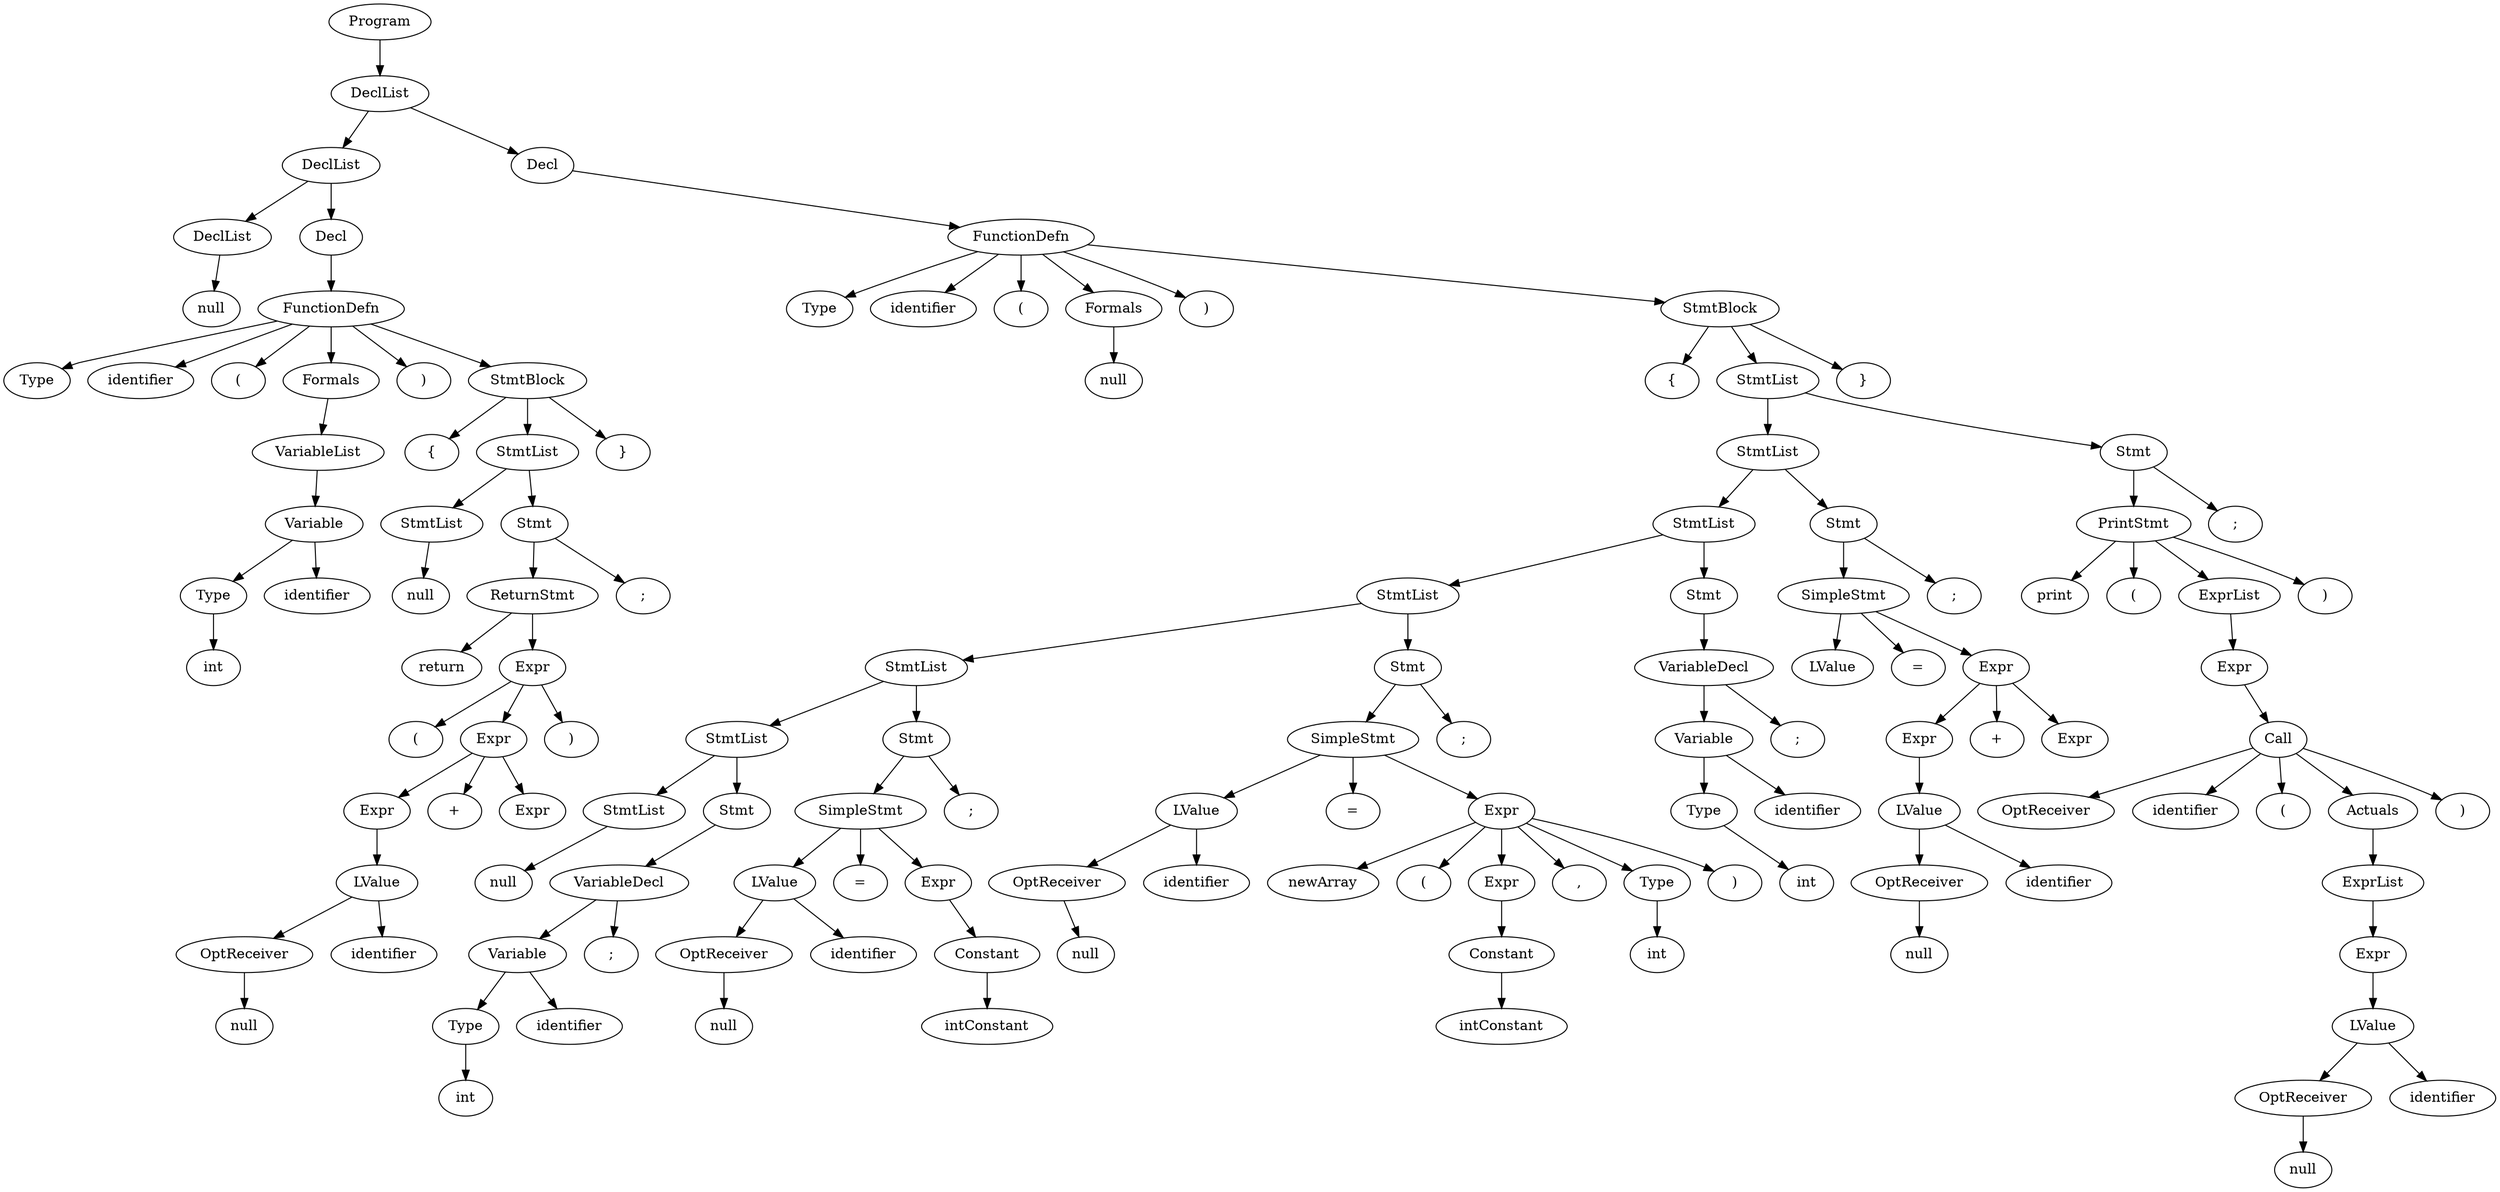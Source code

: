 
digraph{
_0 [  label="Program"];
_1 [  label="DeclList"];
_2 [  label="DeclList"];
_3 [  label="DeclList"];
_4 [  label="null"];
_5 [  label="Decl"];
_6 [  label="FunctionDefn"];
_7 [  label="Type"];
_8 [  label="identifier"];
_9 [  label="("];
_10 [  label="Formals"];
_11 [  label="VariableList"];
_12 [  label="Variable"];
_13 [  label="Type"];
_14 [  label="int"];
_15 [  label="identifier"];
_16 [  label=")"];
_17 [  label="StmtBlock"];
_18 [  label="{"];
_19 [  label="StmtList"];
_20 [  label="StmtList"];
_21 [  label="null"];
_22 [  label="Stmt"];
_23 [  label="ReturnStmt"];
_24 [  label="return"];
_25 [  label="Expr"];
_26 [  label="("];
_27 [  label="Expr"];
_28 [  label="Expr"];
_29 [  label="LValue"];
_30 [  label="OptReceiver"];
_31 [  label="null"];
_32 [  label="identifier"];
_33 [  label="+"];
_34 [  label="Expr"];
_35 [  label=")"];
_36 [  label=";"];
_37 [  label="}"];
_38 [  label="Decl"];
_39 [  label="FunctionDefn"];
_40 [  label="Type"];
_41 [  label="identifier"];
_42 [  label="("];
_43 [  label="Formals"];
_44 [  label="null"];
_45 [  label=")"];
_46 [  label="StmtBlock"];
_47 [  label="{"];
_48 [  label="StmtList"];
_49 [  label="StmtList"];
_50 [  label="StmtList"];
_51 [  label="StmtList"];
_52 [  label="StmtList"];
_53 [  label="StmtList"];
_54 [  label="StmtList"];
_55 [  label="null"];
_56 [  label="Stmt"];
_57 [  label="VariableDecl"];
_58 [  label="Variable"];
_59 [  label="Type"];
_60 [  label="int"];
_61 [  label="identifier"];
_62 [  label=";"];
_63 [  label="Stmt"];
_64 [  label="SimpleStmt"];
_65 [  label="LValue"];
_66 [  label="OptReceiver"];
_67 [  label="null"];
_68 [  label="identifier"];
_69 [  label="="];
_70 [  label="Expr"];
_71 [  label="Constant"];
_72 [  label="intConstant"];
_73 [  label=";"];
_74 [  label="Stmt"];
_75 [  label="SimpleStmt"];
_76 [  label="LValue"];
_77 [  label="OptReceiver"];
_78 [  label="null"];
_79 [  label="identifier"];
_80 [  label="="];
_81 [  label="Expr"];
_82 [  label="newArray"];
_83 [  label="("];
_84 [  label="Expr"];
_85 [  label="Constant"];
_86 [  label="intConstant"];
_87 [  label=","];
_88 [  label="Type"];
_89 [  label="int"];
_90 [  label=")"];
_91 [  label=";"];
_92 [  label="Stmt"];
_93 [  label="VariableDecl"];
_94 [  label="Variable"];
_95 [  label="Type"];
_96 [  label="int"];
_97 [  label="identifier"];
_98 [  label=";"];
_99 [  label="Stmt"];
_100 [  label="SimpleStmt"];
_101 [  label="LValue"];
_102 [  label="="];
_103 [  label="Expr"];
_104 [  label="Expr"];
_105 [  label="LValue"];
_106 [  label="OptReceiver"];
_107 [  label="null"];
_108 [  label="identifier"];
_109 [  label="+"];
_110 [  label="Expr"];
_111 [  label=";"];
_112 [  label="Stmt"];
_113 [  label="PrintStmt"];
_114 [  label="print"];
_115 [  label="("];
_116 [  label="ExprList"];
_117 [  label="Expr"];
_118 [  label="Call"];
_119 [  label="OptReceiver"];
_120 [  label="identifier"];
_121 [  label="("];
_122 [  label="Actuals"];
_123 [  label="ExprList"];
_124 [  label="Expr"];
_125 [  label="LValue"];
_126 [  label="OptReceiver"];
_127 [  label="null"];
_128 [  label="identifier"];
_129 [  label=")"];
_130 [  label=")"];
_131 [  label=";"];
_132 [  label="}"];
_0 -> _1 [label=""];
_1 -> _2 [label=""];
_1 -> _38 [label=""];
_2 -> _3 [label=""];
_2 -> _5 [label=""];
_3 -> _4 [label=""];
_5 -> _6 [label=""];
_6 -> _7 [label=""];
_6 -> _8 [label=""];
_6 -> _9 [label=""];
_6 -> _10 [label=""];
_6 -> _16 [label=""];
_6 -> _17 [label=""];
_10 -> _11 [label=""];
_11 -> _12 [label=""];
_12 -> _13 [label=""];
_12 -> _15 [label=""];
_13 -> _14 [label=""];
_17 -> _18 [label=""];
_17 -> _19 [label=""];
_17 -> _37 [label=""];
_19 -> _20 [label=""];
_19 -> _22 [label=""];
_20 -> _21 [label=""];
_22 -> _23 [label=""];
_22 -> _36 [label=""];
_23 -> _24 [label=""];
_23 -> _25 [label=""];
_25 -> _26 [label=""];
_25 -> _27 [label=""];
_25 -> _35 [label=""];
_27 -> _28 [label=""];
_27 -> _33 [label=""];
_27 -> _34 [label=""];
_28 -> _29 [label=""];
_29 -> _30 [label=""];
_29 -> _32 [label=""];
_30 -> _31 [label=""];
_38 -> _39 [label=""];
_39 -> _40 [label=""];
_39 -> _41 [label=""];
_39 -> _42 [label=""];
_39 -> _43 [label=""];
_39 -> _45 [label=""];
_39 -> _46 [label=""];
_43 -> _44 [label=""];
_46 -> _47 [label=""];
_46 -> _48 [label=""];
_46 -> _132 [label=""];
_48 -> _49 [label=""];
_48 -> _112 [label=""];
_49 -> _50 [label=""];
_49 -> _99 [label=""];
_50 -> _51 [label=""];
_50 -> _92 [label=""];
_51 -> _52 [label=""];
_51 -> _74 [label=""];
_52 -> _53 [label=""];
_52 -> _63 [label=""];
_53 -> _54 [label=""];
_53 -> _56 [label=""];
_54 -> _55 [label=""];
_56 -> _57 [label=""];
_57 -> _58 [label=""];
_57 -> _62 [label=""];
_58 -> _59 [label=""];
_58 -> _61 [label=""];
_59 -> _60 [label=""];
_63 -> _64 [label=""];
_63 -> _73 [label=""];
_64 -> _65 [label=""];
_64 -> _69 [label=""];
_64 -> _70 [label=""];
_65 -> _66 [label=""];
_65 -> _68 [label=""];
_66 -> _67 [label=""];
_70 -> _71 [label=""];
_71 -> _72 [label=""];
_74 -> _75 [label=""];
_74 -> _91 [label=""];
_75 -> _76 [label=""];
_75 -> _80 [label=""];
_75 -> _81 [label=""];
_76 -> _77 [label=""];
_76 -> _79 [label=""];
_77 -> _78 [label=""];
_81 -> _82 [label=""];
_81 -> _83 [label=""];
_81 -> _84 [label=""];
_81 -> _87 [label=""];
_81 -> _88 [label=""];
_81 -> _90 [label=""];
_84 -> _85 [label=""];
_85 -> _86 [label=""];
_88 -> _89 [label=""];
_92 -> _93 [label=""];
_93 -> _94 [label=""];
_93 -> _98 [label=""];
_94 -> _95 [label=""];
_94 -> _97 [label=""];
_95 -> _96 [label=""];
_99 -> _100 [label=""];
_99 -> _111 [label=""];
_100 -> _101 [label=""];
_100 -> _102 [label=""];
_100 -> _103 [label=""];
_103 -> _104 [label=""];
_103 -> _109 [label=""];
_103 -> _110 [label=""];
_104 -> _105 [label=""];
_105 -> _106 [label=""];
_105 -> _108 [label=""];
_106 -> _107 [label=""];
_112 -> _113 [label=""];
_112 -> _131 [label=""];
_113 -> _114 [label=""];
_113 -> _115 [label=""];
_113 -> _116 [label=""];
_113 -> _130 [label=""];
_116 -> _117 [label=""];
_117 -> _118 [label=""];
_118 -> _119 [label=""];
_118 -> _120 [label=""];
_118 -> _121 [label=""];
_118 -> _122 [label=""];
_118 -> _129 [label=""];
_122 -> _123 [label=""];
_123 -> _124 [label=""];
_124 -> _125 [label=""];
_125 -> _126 [label=""];
_125 -> _128 [label=""];
_126 -> _127 [label=""];
}